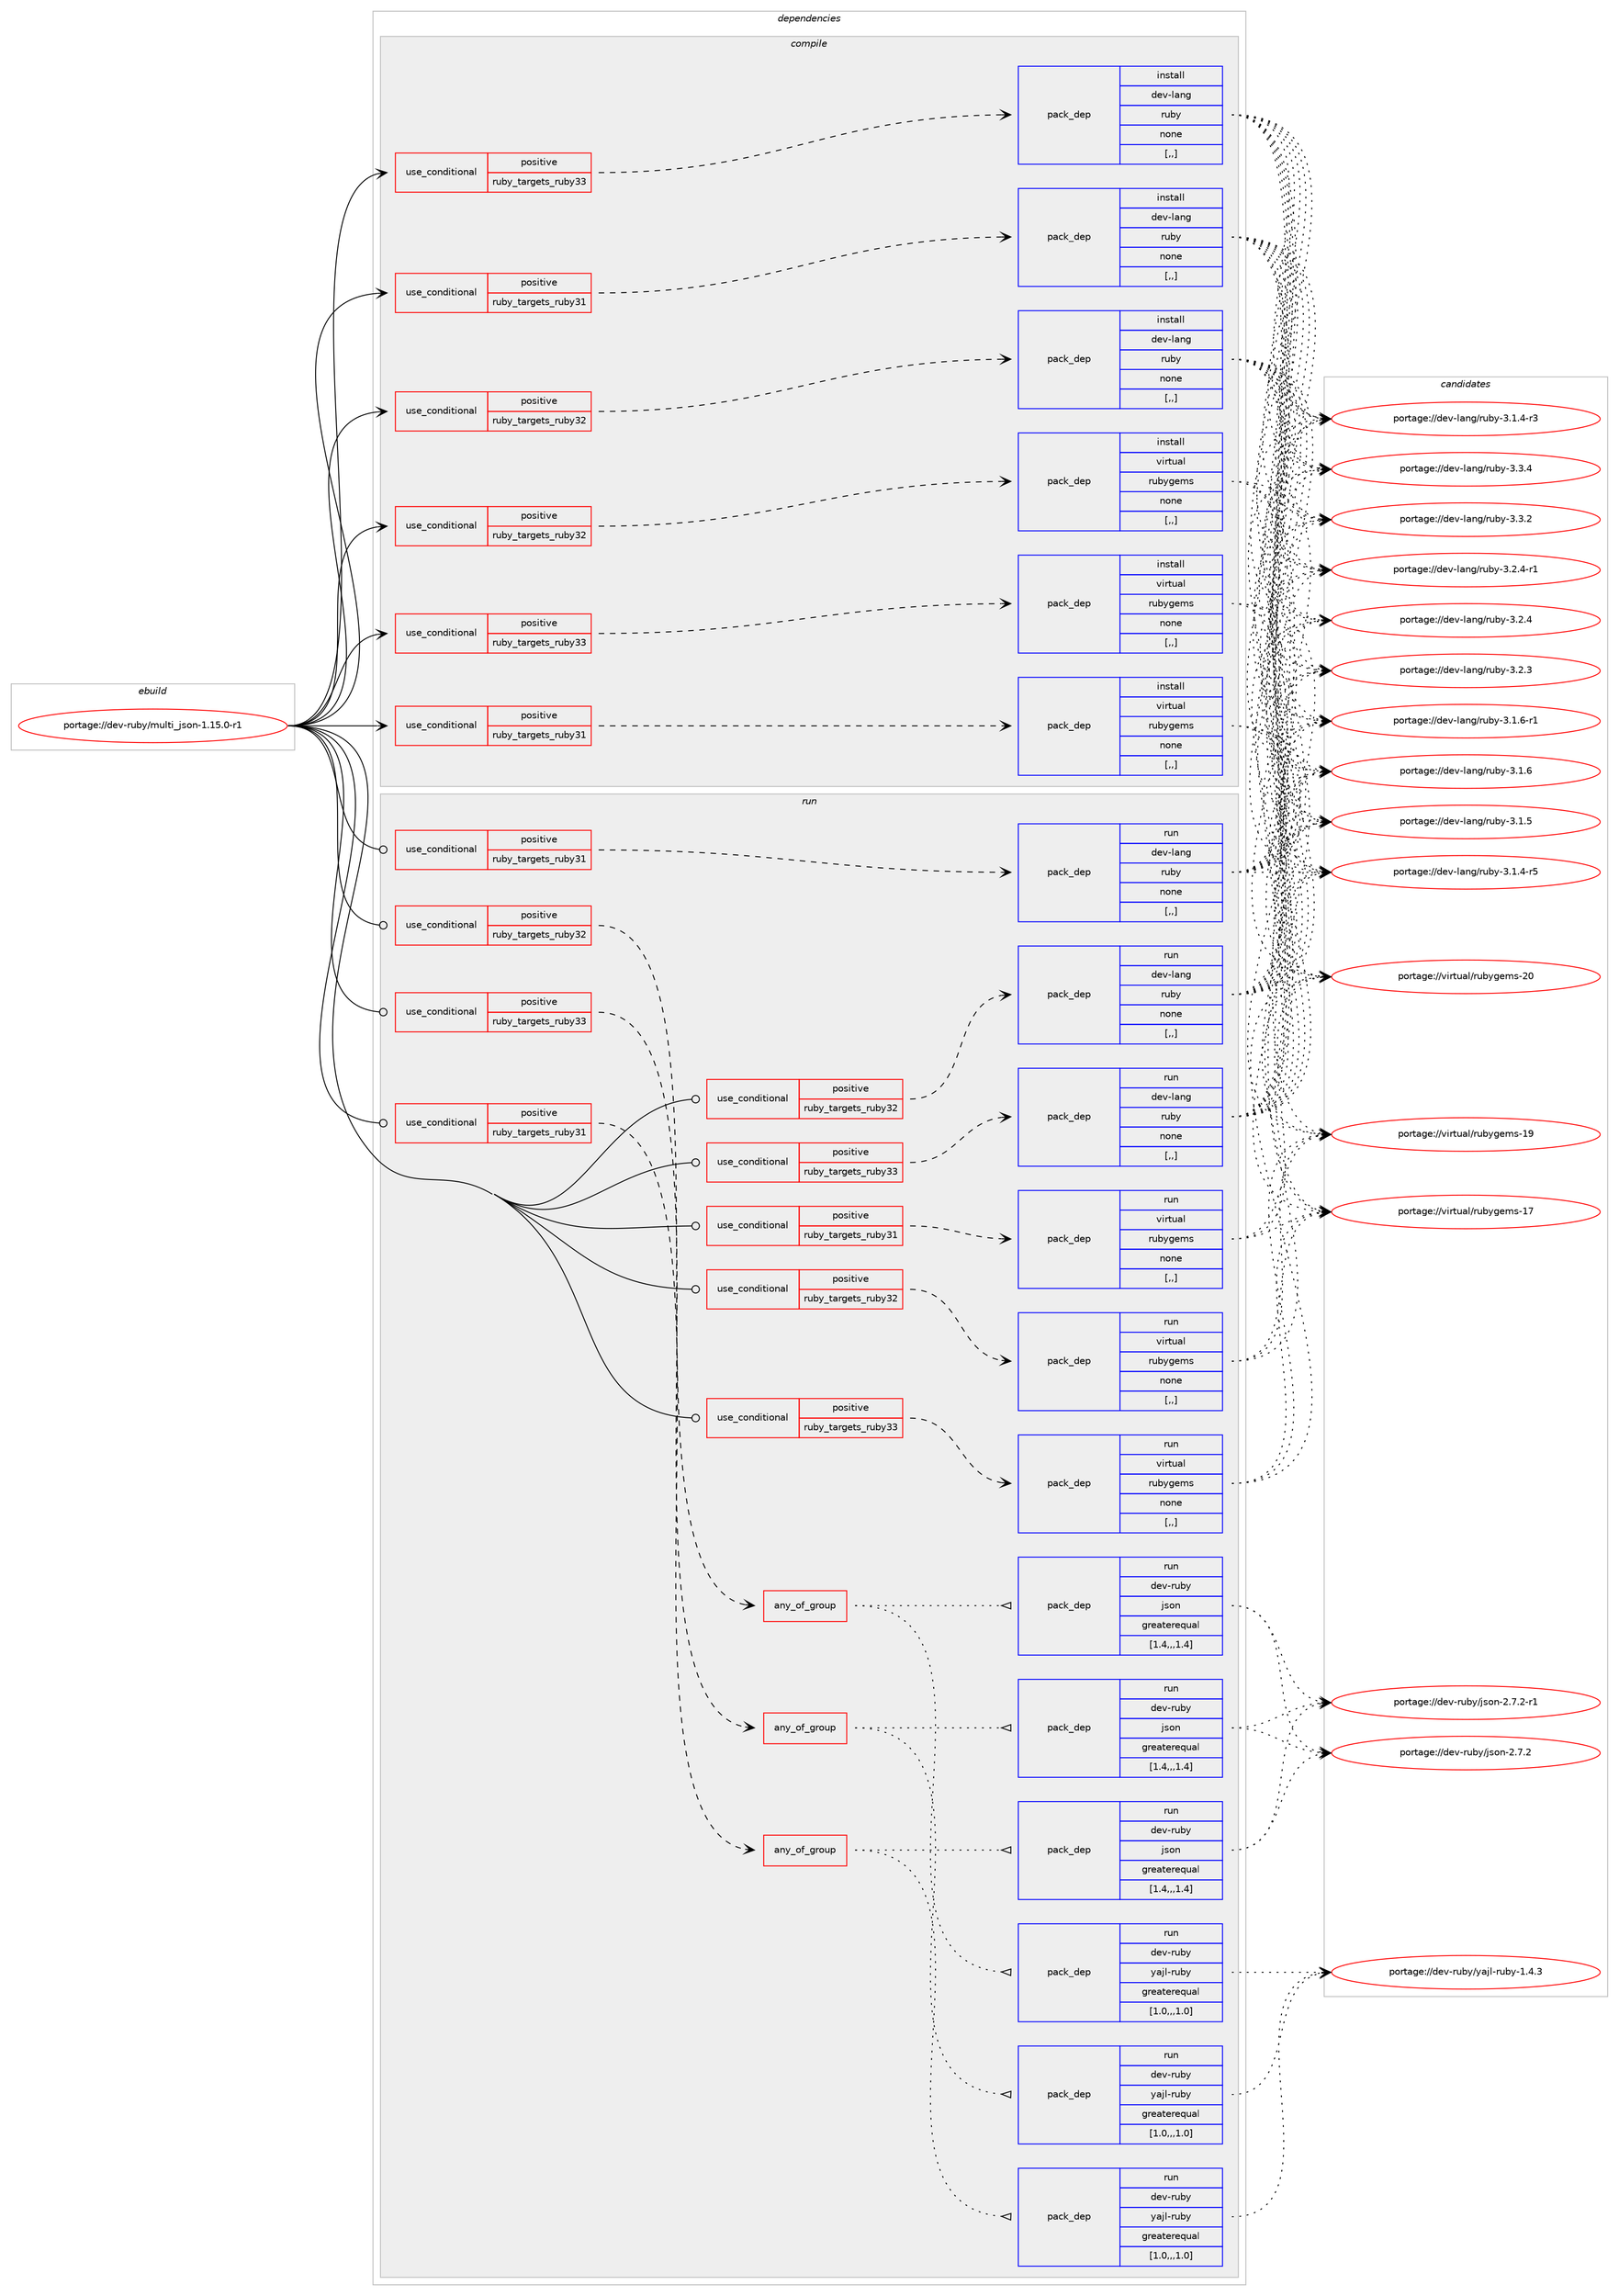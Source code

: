 digraph prolog {

# *************
# Graph options
# *************

newrank=true;
concentrate=true;
compound=true;
graph [rankdir=LR,fontname=Helvetica,fontsize=10,ranksep=1.5];#, ranksep=2.5, nodesep=0.2];
edge  [arrowhead=vee];
node  [fontname=Helvetica,fontsize=10];

# **********
# The ebuild
# **********

subgraph cluster_leftcol {
color=gray;
label=<<i>ebuild</i>>;
id [label="portage://dev-ruby/multi_json-1.15.0-r1", color=red, width=4, href="../dev-ruby/multi_json-1.15.0-r1.svg"];
}

# ****************
# The dependencies
# ****************

subgraph cluster_midcol {
color=gray;
label=<<i>dependencies</i>>;
subgraph cluster_compile {
fillcolor="#eeeeee";
style=filled;
label=<<i>compile</i>>;
subgraph cond51005 {
dependency190662 [label=<<TABLE BORDER="0" CELLBORDER="1" CELLSPACING="0" CELLPADDING="4"><TR><TD ROWSPAN="3" CELLPADDING="10">use_conditional</TD></TR><TR><TD>positive</TD></TR><TR><TD>ruby_targets_ruby31</TD></TR></TABLE>>, shape=none, color=red];
subgraph pack138316 {
dependency190663 [label=<<TABLE BORDER="0" CELLBORDER="1" CELLSPACING="0" CELLPADDING="4" WIDTH="220"><TR><TD ROWSPAN="6" CELLPADDING="30">pack_dep</TD></TR><TR><TD WIDTH="110">install</TD></TR><TR><TD>dev-lang</TD></TR><TR><TD>ruby</TD></TR><TR><TD>none</TD></TR><TR><TD>[,,]</TD></TR></TABLE>>, shape=none, color=blue];
}
dependency190662:e -> dependency190663:w [weight=20,style="dashed",arrowhead="vee"];
}
id:e -> dependency190662:w [weight=20,style="solid",arrowhead="vee"];
subgraph cond51006 {
dependency190664 [label=<<TABLE BORDER="0" CELLBORDER="1" CELLSPACING="0" CELLPADDING="4"><TR><TD ROWSPAN="3" CELLPADDING="10">use_conditional</TD></TR><TR><TD>positive</TD></TR><TR><TD>ruby_targets_ruby31</TD></TR></TABLE>>, shape=none, color=red];
subgraph pack138317 {
dependency190665 [label=<<TABLE BORDER="0" CELLBORDER="1" CELLSPACING="0" CELLPADDING="4" WIDTH="220"><TR><TD ROWSPAN="6" CELLPADDING="30">pack_dep</TD></TR><TR><TD WIDTH="110">install</TD></TR><TR><TD>virtual</TD></TR><TR><TD>rubygems</TD></TR><TR><TD>none</TD></TR><TR><TD>[,,]</TD></TR></TABLE>>, shape=none, color=blue];
}
dependency190664:e -> dependency190665:w [weight=20,style="dashed",arrowhead="vee"];
}
id:e -> dependency190664:w [weight=20,style="solid",arrowhead="vee"];
subgraph cond51007 {
dependency190666 [label=<<TABLE BORDER="0" CELLBORDER="1" CELLSPACING="0" CELLPADDING="4"><TR><TD ROWSPAN="3" CELLPADDING="10">use_conditional</TD></TR><TR><TD>positive</TD></TR><TR><TD>ruby_targets_ruby32</TD></TR></TABLE>>, shape=none, color=red];
subgraph pack138318 {
dependency190667 [label=<<TABLE BORDER="0" CELLBORDER="1" CELLSPACING="0" CELLPADDING="4" WIDTH="220"><TR><TD ROWSPAN="6" CELLPADDING="30">pack_dep</TD></TR><TR><TD WIDTH="110">install</TD></TR><TR><TD>dev-lang</TD></TR><TR><TD>ruby</TD></TR><TR><TD>none</TD></TR><TR><TD>[,,]</TD></TR></TABLE>>, shape=none, color=blue];
}
dependency190666:e -> dependency190667:w [weight=20,style="dashed",arrowhead="vee"];
}
id:e -> dependency190666:w [weight=20,style="solid",arrowhead="vee"];
subgraph cond51008 {
dependency190668 [label=<<TABLE BORDER="0" CELLBORDER="1" CELLSPACING="0" CELLPADDING="4"><TR><TD ROWSPAN="3" CELLPADDING="10">use_conditional</TD></TR><TR><TD>positive</TD></TR><TR><TD>ruby_targets_ruby32</TD></TR></TABLE>>, shape=none, color=red];
subgraph pack138319 {
dependency190669 [label=<<TABLE BORDER="0" CELLBORDER="1" CELLSPACING="0" CELLPADDING="4" WIDTH="220"><TR><TD ROWSPAN="6" CELLPADDING="30">pack_dep</TD></TR><TR><TD WIDTH="110">install</TD></TR><TR><TD>virtual</TD></TR><TR><TD>rubygems</TD></TR><TR><TD>none</TD></TR><TR><TD>[,,]</TD></TR></TABLE>>, shape=none, color=blue];
}
dependency190668:e -> dependency190669:w [weight=20,style="dashed",arrowhead="vee"];
}
id:e -> dependency190668:w [weight=20,style="solid",arrowhead="vee"];
subgraph cond51009 {
dependency190670 [label=<<TABLE BORDER="0" CELLBORDER="1" CELLSPACING="0" CELLPADDING="4"><TR><TD ROWSPAN="3" CELLPADDING="10">use_conditional</TD></TR><TR><TD>positive</TD></TR><TR><TD>ruby_targets_ruby33</TD></TR></TABLE>>, shape=none, color=red];
subgraph pack138320 {
dependency190671 [label=<<TABLE BORDER="0" CELLBORDER="1" CELLSPACING="0" CELLPADDING="4" WIDTH="220"><TR><TD ROWSPAN="6" CELLPADDING="30">pack_dep</TD></TR><TR><TD WIDTH="110">install</TD></TR><TR><TD>dev-lang</TD></TR><TR><TD>ruby</TD></TR><TR><TD>none</TD></TR><TR><TD>[,,]</TD></TR></TABLE>>, shape=none, color=blue];
}
dependency190670:e -> dependency190671:w [weight=20,style="dashed",arrowhead="vee"];
}
id:e -> dependency190670:w [weight=20,style="solid",arrowhead="vee"];
subgraph cond51010 {
dependency190672 [label=<<TABLE BORDER="0" CELLBORDER="1" CELLSPACING="0" CELLPADDING="4"><TR><TD ROWSPAN="3" CELLPADDING="10">use_conditional</TD></TR><TR><TD>positive</TD></TR><TR><TD>ruby_targets_ruby33</TD></TR></TABLE>>, shape=none, color=red];
subgraph pack138321 {
dependency190673 [label=<<TABLE BORDER="0" CELLBORDER="1" CELLSPACING="0" CELLPADDING="4" WIDTH="220"><TR><TD ROWSPAN="6" CELLPADDING="30">pack_dep</TD></TR><TR><TD WIDTH="110">install</TD></TR><TR><TD>virtual</TD></TR><TR><TD>rubygems</TD></TR><TR><TD>none</TD></TR><TR><TD>[,,]</TD></TR></TABLE>>, shape=none, color=blue];
}
dependency190672:e -> dependency190673:w [weight=20,style="dashed",arrowhead="vee"];
}
id:e -> dependency190672:w [weight=20,style="solid",arrowhead="vee"];
}
subgraph cluster_compileandrun {
fillcolor="#eeeeee";
style=filled;
label=<<i>compile and run</i>>;
}
subgraph cluster_run {
fillcolor="#eeeeee";
style=filled;
label=<<i>run</i>>;
subgraph cond51011 {
dependency190674 [label=<<TABLE BORDER="0" CELLBORDER="1" CELLSPACING="0" CELLPADDING="4"><TR><TD ROWSPAN="3" CELLPADDING="10">use_conditional</TD></TR><TR><TD>positive</TD></TR><TR><TD>ruby_targets_ruby31</TD></TR></TABLE>>, shape=none, color=red];
subgraph any1191 {
dependency190675 [label=<<TABLE BORDER="0" CELLBORDER="1" CELLSPACING="0" CELLPADDING="4"><TR><TD CELLPADDING="10">any_of_group</TD></TR></TABLE>>, shape=none, color=red];subgraph pack138322 {
dependency190676 [label=<<TABLE BORDER="0" CELLBORDER="1" CELLSPACING="0" CELLPADDING="4" WIDTH="220"><TR><TD ROWSPAN="6" CELLPADDING="30">pack_dep</TD></TR><TR><TD WIDTH="110">run</TD></TR><TR><TD>dev-ruby</TD></TR><TR><TD>json</TD></TR><TR><TD>greaterequal</TD></TR><TR><TD>[1.4,,,1.4]</TD></TR></TABLE>>, shape=none, color=blue];
}
dependency190675:e -> dependency190676:w [weight=20,style="dotted",arrowhead="oinv"];
subgraph pack138323 {
dependency190677 [label=<<TABLE BORDER="0" CELLBORDER="1" CELLSPACING="0" CELLPADDING="4" WIDTH="220"><TR><TD ROWSPAN="6" CELLPADDING="30">pack_dep</TD></TR><TR><TD WIDTH="110">run</TD></TR><TR><TD>dev-ruby</TD></TR><TR><TD>yajl-ruby</TD></TR><TR><TD>greaterequal</TD></TR><TR><TD>[1.0,,,1.0]</TD></TR></TABLE>>, shape=none, color=blue];
}
dependency190675:e -> dependency190677:w [weight=20,style="dotted",arrowhead="oinv"];
}
dependency190674:e -> dependency190675:w [weight=20,style="dashed",arrowhead="vee"];
}
id:e -> dependency190674:w [weight=20,style="solid",arrowhead="odot"];
subgraph cond51012 {
dependency190678 [label=<<TABLE BORDER="0" CELLBORDER="1" CELLSPACING="0" CELLPADDING="4"><TR><TD ROWSPAN="3" CELLPADDING="10">use_conditional</TD></TR><TR><TD>positive</TD></TR><TR><TD>ruby_targets_ruby31</TD></TR></TABLE>>, shape=none, color=red];
subgraph pack138324 {
dependency190679 [label=<<TABLE BORDER="0" CELLBORDER="1" CELLSPACING="0" CELLPADDING="4" WIDTH="220"><TR><TD ROWSPAN="6" CELLPADDING="30">pack_dep</TD></TR><TR><TD WIDTH="110">run</TD></TR><TR><TD>dev-lang</TD></TR><TR><TD>ruby</TD></TR><TR><TD>none</TD></TR><TR><TD>[,,]</TD></TR></TABLE>>, shape=none, color=blue];
}
dependency190678:e -> dependency190679:w [weight=20,style="dashed",arrowhead="vee"];
}
id:e -> dependency190678:w [weight=20,style="solid",arrowhead="odot"];
subgraph cond51013 {
dependency190680 [label=<<TABLE BORDER="0" CELLBORDER="1" CELLSPACING="0" CELLPADDING="4"><TR><TD ROWSPAN="3" CELLPADDING="10">use_conditional</TD></TR><TR><TD>positive</TD></TR><TR><TD>ruby_targets_ruby31</TD></TR></TABLE>>, shape=none, color=red];
subgraph pack138325 {
dependency190681 [label=<<TABLE BORDER="0" CELLBORDER="1" CELLSPACING="0" CELLPADDING="4" WIDTH="220"><TR><TD ROWSPAN="6" CELLPADDING="30">pack_dep</TD></TR><TR><TD WIDTH="110">run</TD></TR><TR><TD>virtual</TD></TR><TR><TD>rubygems</TD></TR><TR><TD>none</TD></TR><TR><TD>[,,]</TD></TR></TABLE>>, shape=none, color=blue];
}
dependency190680:e -> dependency190681:w [weight=20,style="dashed",arrowhead="vee"];
}
id:e -> dependency190680:w [weight=20,style="solid",arrowhead="odot"];
subgraph cond51014 {
dependency190682 [label=<<TABLE BORDER="0" CELLBORDER="1" CELLSPACING="0" CELLPADDING="4"><TR><TD ROWSPAN="3" CELLPADDING="10">use_conditional</TD></TR><TR><TD>positive</TD></TR><TR><TD>ruby_targets_ruby32</TD></TR></TABLE>>, shape=none, color=red];
subgraph any1192 {
dependency190683 [label=<<TABLE BORDER="0" CELLBORDER="1" CELLSPACING="0" CELLPADDING="4"><TR><TD CELLPADDING="10">any_of_group</TD></TR></TABLE>>, shape=none, color=red];subgraph pack138326 {
dependency190684 [label=<<TABLE BORDER="0" CELLBORDER="1" CELLSPACING="0" CELLPADDING="4" WIDTH="220"><TR><TD ROWSPAN="6" CELLPADDING="30">pack_dep</TD></TR><TR><TD WIDTH="110">run</TD></TR><TR><TD>dev-ruby</TD></TR><TR><TD>json</TD></TR><TR><TD>greaterequal</TD></TR><TR><TD>[1.4,,,1.4]</TD></TR></TABLE>>, shape=none, color=blue];
}
dependency190683:e -> dependency190684:w [weight=20,style="dotted",arrowhead="oinv"];
subgraph pack138327 {
dependency190685 [label=<<TABLE BORDER="0" CELLBORDER="1" CELLSPACING="0" CELLPADDING="4" WIDTH="220"><TR><TD ROWSPAN="6" CELLPADDING="30">pack_dep</TD></TR><TR><TD WIDTH="110">run</TD></TR><TR><TD>dev-ruby</TD></TR><TR><TD>yajl-ruby</TD></TR><TR><TD>greaterequal</TD></TR><TR><TD>[1.0,,,1.0]</TD></TR></TABLE>>, shape=none, color=blue];
}
dependency190683:e -> dependency190685:w [weight=20,style="dotted",arrowhead="oinv"];
}
dependency190682:e -> dependency190683:w [weight=20,style="dashed",arrowhead="vee"];
}
id:e -> dependency190682:w [weight=20,style="solid",arrowhead="odot"];
subgraph cond51015 {
dependency190686 [label=<<TABLE BORDER="0" CELLBORDER="1" CELLSPACING="0" CELLPADDING="4"><TR><TD ROWSPAN="3" CELLPADDING="10">use_conditional</TD></TR><TR><TD>positive</TD></TR><TR><TD>ruby_targets_ruby32</TD></TR></TABLE>>, shape=none, color=red];
subgraph pack138328 {
dependency190687 [label=<<TABLE BORDER="0" CELLBORDER="1" CELLSPACING="0" CELLPADDING="4" WIDTH="220"><TR><TD ROWSPAN="6" CELLPADDING="30">pack_dep</TD></TR><TR><TD WIDTH="110">run</TD></TR><TR><TD>dev-lang</TD></TR><TR><TD>ruby</TD></TR><TR><TD>none</TD></TR><TR><TD>[,,]</TD></TR></TABLE>>, shape=none, color=blue];
}
dependency190686:e -> dependency190687:w [weight=20,style="dashed",arrowhead="vee"];
}
id:e -> dependency190686:w [weight=20,style="solid",arrowhead="odot"];
subgraph cond51016 {
dependency190688 [label=<<TABLE BORDER="0" CELLBORDER="1" CELLSPACING="0" CELLPADDING="4"><TR><TD ROWSPAN="3" CELLPADDING="10">use_conditional</TD></TR><TR><TD>positive</TD></TR><TR><TD>ruby_targets_ruby32</TD></TR></TABLE>>, shape=none, color=red];
subgraph pack138329 {
dependency190689 [label=<<TABLE BORDER="0" CELLBORDER="1" CELLSPACING="0" CELLPADDING="4" WIDTH="220"><TR><TD ROWSPAN="6" CELLPADDING="30">pack_dep</TD></TR><TR><TD WIDTH="110">run</TD></TR><TR><TD>virtual</TD></TR><TR><TD>rubygems</TD></TR><TR><TD>none</TD></TR><TR><TD>[,,]</TD></TR></TABLE>>, shape=none, color=blue];
}
dependency190688:e -> dependency190689:w [weight=20,style="dashed",arrowhead="vee"];
}
id:e -> dependency190688:w [weight=20,style="solid",arrowhead="odot"];
subgraph cond51017 {
dependency190690 [label=<<TABLE BORDER="0" CELLBORDER="1" CELLSPACING="0" CELLPADDING="4"><TR><TD ROWSPAN="3" CELLPADDING="10">use_conditional</TD></TR><TR><TD>positive</TD></TR><TR><TD>ruby_targets_ruby33</TD></TR></TABLE>>, shape=none, color=red];
subgraph any1193 {
dependency190691 [label=<<TABLE BORDER="0" CELLBORDER="1" CELLSPACING="0" CELLPADDING="4"><TR><TD CELLPADDING="10">any_of_group</TD></TR></TABLE>>, shape=none, color=red];subgraph pack138330 {
dependency190692 [label=<<TABLE BORDER="0" CELLBORDER="1" CELLSPACING="0" CELLPADDING="4" WIDTH="220"><TR><TD ROWSPAN="6" CELLPADDING="30">pack_dep</TD></TR><TR><TD WIDTH="110">run</TD></TR><TR><TD>dev-ruby</TD></TR><TR><TD>json</TD></TR><TR><TD>greaterequal</TD></TR><TR><TD>[1.4,,,1.4]</TD></TR></TABLE>>, shape=none, color=blue];
}
dependency190691:e -> dependency190692:w [weight=20,style="dotted",arrowhead="oinv"];
subgraph pack138331 {
dependency190693 [label=<<TABLE BORDER="0" CELLBORDER="1" CELLSPACING="0" CELLPADDING="4" WIDTH="220"><TR><TD ROWSPAN="6" CELLPADDING="30">pack_dep</TD></TR><TR><TD WIDTH="110">run</TD></TR><TR><TD>dev-ruby</TD></TR><TR><TD>yajl-ruby</TD></TR><TR><TD>greaterequal</TD></TR><TR><TD>[1.0,,,1.0]</TD></TR></TABLE>>, shape=none, color=blue];
}
dependency190691:e -> dependency190693:w [weight=20,style="dotted",arrowhead="oinv"];
}
dependency190690:e -> dependency190691:w [weight=20,style="dashed",arrowhead="vee"];
}
id:e -> dependency190690:w [weight=20,style="solid",arrowhead="odot"];
subgraph cond51018 {
dependency190694 [label=<<TABLE BORDER="0" CELLBORDER="1" CELLSPACING="0" CELLPADDING="4"><TR><TD ROWSPAN="3" CELLPADDING="10">use_conditional</TD></TR><TR><TD>positive</TD></TR><TR><TD>ruby_targets_ruby33</TD></TR></TABLE>>, shape=none, color=red];
subgraph pack138332 {
dependency190695 [label=<<TABLE BORDER="0" CELLBORDER="1" CELLSPACING="0" CELLPADDING="4" WIDTH="220"><TR><TD ROWSPAN="6" CELLPADDING="30">pack_dep</TD></TR><TR><TD WIDTH="110">run</TD></TR><TR><TD>dev-lang</TD></TR><TR><TD>ruby</TD></TR><TR><TD>none</TD></TR><TR><TD>[,,]</TD></TR></TABLE>>, shape=none, color=blue];
}
dependency190694:e -> dependency190695:w [weight=20,style="dashed",arrowhead="vee"];
}
id:e -> dependency190694:w [weight=20,style="solid",arrowhead="odot"];
subgraph cond51019 {
dependency190696 [label=<<TABLE BORDER="0" CELLBORDER="1" CELLSPACING="0" CELLPADDING="4"><TR><TD ROWSPAN="3" CELLPADDING="10">use_conditional</TD></TR><TR><TD>positive</TD></TR><TR><TD>ruby_targets_ruby33</TD></TR></TABLE>>, shape=none, color=red];
subgraph pack138333 {
dependency190697 [label=<<TABLE BORDER="0" CELLBORDER="1" CELLSPACING="0" CELLPADDING="4" WIDTH="220"><TR><TD ROWSPAN="6" CELLPADDING="30">pack_dep</TD></TR><TR><TD WIDTH="110">run</TD></TR><TR><TD>virtual</TD></TR><TR><TD>rubygems</TD></TR><TR><TD>none</TD></TR><TR><TD>[,,]</TD></TR></TABLE>>, shape=none, color=blue];
}
dependency190696:e -> dependency190697:w [weight=20,style="dashed",arrowhead="vee"];
}
id:e -> dependency190696:w [weight=20,style="solid",arrowhead="odot"];
}
}

# **************
# The candidates
# **************

subgraph cluster_choices {
rank=same;
color=gray;
label=<<i>candidates</i>>;

subgraph choice138316 {
color=black;
nodesep=1;
choice10010111845108971101034711411798121455146514652 [label="portage://dev-lang/ruby-3.3.4", color=red, width=4,href="../dev-lang/ruby-3.3.4.svg"];
choice10010111845108971101034711411798121455146514650 [label="portage://dev-lang/ruby-3.3.2", color=red, width=4,href="../dev-lang/ruby-3.3.2.svg"];
choice100101118451089711010347114117981214551465046524511449 [label="portage://dev-lang/ruby-3.2.4-r1", color=red, width=4,href="../dev-lang/ruby-3.2.4-r1.svg"];
choice10010111845108971101034711411798121455146504652 [label="portage://dev-lang/ruby-3.2.4", color=red, width=4,href="../dev-lang/ruby-3.2.4.svg"];
choice10010111845108971101034711411798121455146504651 [label="portage://dev-lang/ruby-3.2.3", color=red, width=4,href="../dev-lang/ruby-3.2.3.svg"];
choice100101118451089711010347114117981214551464946544511449 [label="portage://dev-lang/ruby-3.1.6-r1", color=red, width=4,href="../dev-lang/ruby-3.1.6-r1.svg"];
choice10010111845108971101034711411798121455146494654 [label="portage://dev-lang/ruby-3.1.6", color=red, width=4,href="../dev-lang/ruby-3.1.6.svg"];
choice10010111845108971101034711411798121455146494653 [label="portage://dev-lang/ruby-3.1.5", color=red, width=4,href="../dev-lang/ruby-3.1.5.svg"];
choice100101118451089711010347114117981214551464946524511453 [label="portage://dev-lang/ruby-3.1.4-r5", color=red, width=4,href="../dev-lang/ruby-3.1.4-r5.svg"];
choice100101118451089711010347114117981214551464946524511451 [label="portage://dev-lang/ruby-3.1.4-r3", color=red, width=4,href="../dev-lang/ruby-3.1.4-r3.svg"];
dependency190663:e -> choice10010111845108971101034711411798121455146514652:w [style=dotted,weight="100"];
dependency190663:e -> choice10010111845108971101034711411798121455146514650:w [style=dotted,weight="100"];
dependency190663:e -> choice100101118451089711010347114117981214551465046524511449:w [style=dotted,weight="100"];
dependency190663:e -> choice10010111845108971101034711411798121455146504652:w [style=dotted,weight="100"];
dependency190663:e -> choice10010111845108971101034711411798121455146504651:w [style=dotted,weight="100"];
dependency190663:e -> choice100101118451089711010347114117981214551464946544511449:w [style=dotted,weight="100"];
dependency190663:e -> choice10010111845108971101034711411798121455146494654:w [style=dotted,weight="100"];
dependency190663:e -> choice10010111845108971101034711411798121455146494653:w [style=dotted,weight="100"];
dependency190663:e -> choice100101118451089711010347114117981214551464946524511453:w [style=dotted,weight="100"];
dependency190663:e -> choice100101118451089711010347114117981214551464946524511451:w [style=dotted,weight="100"];
}
subgraph choice138317 {
color=black;
nodesep=1;
choice118105114116117971084711411798121103101109115455048 [label="portage://virtual/rubygems-20", color=red, width=4,href="../virtual/rubygems-20.svg"];
choice118105114116117971084711411798121103101109115454957 [label="portage://virtual/rubygems-19", color=red, width=4,href="../virtual/rubygems-19.svg"];
choice118105114116117971084711411798121103101109115454955 [label="portage://virtual/rubygems-17", color=red, width=4,href="../virtual/rubygems-17.svg"];
dependency190665:e -> choice118105114116117971084711411798121103101109115455048:w [style=dotted,weight="100"];
dependency190665:e -> choice118105114116117971084711411798121103101109115454957:w [style=dotted,weight="100"];
dependency190665:e -> choice118105114116117971084711411798121103101109115454955:w [style=dotted,weight="100"];
}
subgraph choice138318 {
color=black;
nodesep=1;
choice10010111845108971101034711411798121455146514652 [label="portage://dev-lang/ruby-3.3.4", color=red, width=4,href="../dev-lang/ruby-3.3.4.svg"];
choice10010111845108971101034711411798121455146514650 [label="portage://dev-lang/ruby-3.3.2", color=red, width=4,href="../dev-lang/ruby-3.3.2.svg"];
choice100101118451089711010347114117981214551465046524511449 [label="portage://dev-lang/ruby-3.2.4-r1", color=red, width=4,href="../dev-lang/ruby-3.2.4-r1.svg"];
choice10010111845108971101034711411798121455146504652 [label="portage://dev-lang/ruby-3.2.4", color=red, width=4,href="../dev-lang/ruby-3.2.4.svg"];
choice10010111845108971101034711411798121455146504651 [label="portage://dev-lang/ruby-3.2.3", color=red, width=4,href="../dev-lang/ruby-3.2.3.svg"];
choice100101118451089711010347114117981214551464946544511449 [label="portage://dev-lang/ruby-3.1.6-r1", color=red, width=4,href="../dev-lang/ruby-3.1.6-r1.svg"];
choice10010111845108971101034711411798121455146494654 [label="portage://dev-lang/ruby-3.1.6", color=red, width=4,href="../dev-lang/ruby-3.1.6.svg"];
choice10010111845108971101034711411798121455146494653 [label="portage://dev-lang/ruby-3.1.5", color=red, width=4,href="../dev-lang/ruby-3.1.5.svg"];
choice100101118451089711010347114117981214551464946524511453 [label="portage://dev-lang/ruby-3.1.4-r5", color=red, width=4,href="../dev-lang/ruby-3.1.4-r5.svg"];
choice100101118451089711010347114117981214551464946524511451 [label="portage://dev-lang/ruby-3.1.4-r3", color=red, width=4,href="../dev-lang/ruby-3.1.4-r3.svg"];
dependency190667:e -> choice10010111845108971101034711411798121455146514652:w [style=dotted,weight="100"];
dependency190667:e -> choice10010111845108971101034711411798121455146514650:w [style=dotted,weight="100"];
dependency190667:e -> choice100101118451089711010347114117981214551465046524511449:w [style=dotted,weight="100"];
dependency190667:e -> choice10010111845108971101034711411798121455146504652:w [style=dotted,weight="100"];
dependency190667:e -> choice10010111845108971101034711411798121455146504651:w [style=dotted,weight="100"];
dependency190667:e -> choice100101118451089711010347114117981214551464946544511449:w [style=dotted,weight="100"];
dependency190667:e -> choice10010111845108971101034711411798121455146494654:w [style=dotted,weight="100"];
dependency190667:e -> choice10010111845108971101034711411798121455146494653:w [style=dotted,weight="100"];
dependency190667:e -> choice100101118451089711010347114117981214551464946524511453:w [style=dotted,weight="100"];
dependency190667:e -> choice100101118451089711010347114117981214551464946524511451:w [style=dotted,weight="100"];
}
subgraph choice138319 {
color=black;
nodesep=1;
choice118105114116117971084711411798121103101109115455048 [label="portage://virtual/rubygems-20", color=red, width=4,href="../virtual/rubygems-20.svg"];
choice118105114116117971084711411798121103101109115454957 [label="portage://virtual/rubygems-19", color=red, width=4,href="../virtual/rubygems-19.svg"];
choice118105114116117971084711411798121103101109115454955 [label="portage://virtual/rubygems-17", color=red, width=4,href="../virtual/rubygems-17.svg"];
dependency190669:e -> choice118105114116117971084711411798121103101109115455048:w [style=dotted,weight="100"];
dependency190669:e -> choice118105114116117971084711411798121103101109115454957:w [style=dotted,weight="100"];
dependency190669:e -> choice118105114116117971084711411798121103101109115454955:w [style=dotted,weight="100"];
}
subgraph choice138320 {
color=black;
nodesep=1;
choice10010111845108971101034711411798121455146514652 [label="portage://dev-lang/ruby-3.3.4", color=red, width=4,href="../dev-lang/ruby-3.3.4.svg"];
choice10010111845108971101034711411798121455146514650 [label="portage://dev-lang/ruby-3.3.2", color=red, width=4,href="../dev-lang/ruby-3.3.2.svg"];
choice100101118451089711010347114117981214551465046524511449 [label="portage://dev-lang/ruby-3.2.4-r1", color=red, width=4,href="../dev-lang/ruby-3.2.4-r1.svg"];
choice10010111845108971101034711411798121455146504652 [label="portage://dev-lang/ruby-3.2.4", color=red, width=4,href="../dev-lang/ruby-3.2.4.svg"];
choice10010111845108971101034711411798121455146504651 [label="portage://dev-lang/ruby-3.2.3", color=red, width=4,href="../dev-lang/ruby-3.2.3.svg"];
choice100101118451089711010347114117981214551464946544511449 [label="portage://dev-lang/ruby-3.1.6-r1", color=red, width=4,href="../dev-lang/ruby-3.1.6-r1.svg"];
choice10010111845108971101034711411798121455146494654 [label="portage://dev-lang/ruby-3.1.6", color=red, width=4,href="../dev-lang/ruby-3.1.6.svg"];
choice10010111845108971101034711411798121455146494653 [label="portage://dev-lang/ruby-3.1.5", color=red, width=4,href="../dev-lang/ruby-3.1.5.svg"];
choice100101118451089711010347114117981214551464946524511453 [label="portage://dev-lang/ruby-3.1.4-r5", color=red, width=4,href="../dev-lang/ruby-3.1.4-r5.svg"];
choice100101118451089711010347114117981214551464946524511451 [label="portage://dev-lang/ruby-3.1.4-r3", color=red, width=4,href="../dev-lang/ruby-3.1.4-r3.svg"];
dependency190671:e -> choice10010111845108971101034711411798121455146514652:w [style=dotted,weight="100"];
dependency190671:e -> choice10010111845108971101034711411798121455146514650:w [style=dotted,weight="100"];
dependency190671:e -> choice100101118451089711010347114117981214551465046524511449:w [style=dotted,weight="100"];
dependency190671:e -> choice10010111845108971101034711411798121455146504652:w [style=dotted,weight="100"];
dependency190671:e -> choice10010111845108971101034711411798121455146504651:w [style=dotted,weight="100"];
dependency190671:e -> choice100101118451089711010347114117981214551464946544511449:w [style=dotted,weight="100"];
dependency190671:e -> choice10010111845108971101034711411798121455146494654:w [style=dotted,weight="100"];
dependency190671:e -> choice10010111845108971101034711411798121455146494653:w [style=dotted,weight="100"];
dependency190671:e -> choice100101118451089711010347114117981214551464946524511453:w [style=dotted,weight="100"];
dependency190671:e -> choice100101118451089711010347114117981214551464946524511451:w [style=dotted,weight="100"];
}
subgraph choice138321 {
color=black;
nodesep=1;
choice118105114116117971084711411798121103101109115455048 [label="portage://virtual/rubygems-20", color=red, width=4,href="../virtual/rubygems-20.svg"];
choice118105114116117971084711411798121103101109115454957 [label="portage://virtual/rubygems-19", color=red, width=4,href="../virtual/rubygems-19.svg"];
choice118105114116117971084711411798121103101109115454955 [label="portage://virtual/rubygems-17", color=red, width=4,href="../virtual/rubygems-17.svg"];
dependency190673:e -> choice118105114116117971084711411798121103101109115455048:w [style=dotted,weight="100"];
dependency190673:e -> choice118105114116117971084711411798121103101109115454957:w [style=dotted,weight="100"];
dependency190673:e -> choice118105114116117971084711411798121103101109115454955:w [style=dotted,weight="100"];
}
subgraph choice138322 {
color=black;
nodesep=1;
choice1001011184511411798121471061151111104550465546504511449 [label="portage://dev-ruby/json-2.7.2-r1", color=red, width=4,href="../dev-ruby/json-2.7.2-r1.svg"];
choice100101118451141179812147106115111110455046554650 [label="portage://dev-ruby/json-2.7.2", color=red, width=4,href="../dev-ruby/json-2.7.2.svg"];
dependency190676:e -> choice1001011184511411798121471061151111104550465546504511449:w [style=dotted,weight="100"];
dependency190676:e -> choice100101118451141179812147106115111110455046554650:w [style=dotted,weight="100"];
}
subgraph choice138323 {
color=black;
nodesep=1;
choice100101118451141179812147121971061084511411798121454946524651 [label="portage://dev-ruby/yajl-ruby-1.4.3", color=red, width=4,href="../dev-ruby/yajl-ruby-1.4.3.svg"];
dependency190677:e -> choice100101118451141179812147121971061084511411798121454946524651:w [style=dotted,weight="100"];
}
subgraph choice138324 {
color=black;
nodesep=1;
choice10010111845108971101034711411798121455146514652 [label="portage://dev-lang/ruby-3.3.4", color=red, width=4,href="../dev-lang/ruby-3.3.4.svg"];
choice10010111845108971101034711411798121455146514650 [label="portage://dev-lang/ruby-3.3.2", color=red, width=4,href="../dev-lang/ruby-3.3.2.svg"];
choice100101118451089711010347114117981214551465046524511449 [label="portage://dev-lang/ruby-3.2.4-r1", color=red, width=4,href="../dev-lang/ruby-3.2.4-r1.svg"];
choice10010111845108971101034711411798121455146504652 [label="portage://dev-lang/ruby-3.2.4", color=red, width=4,href="../dev-lang/ruby-3.2.4.svg"];
choice10010111845108971101034711411798121455146504651 [label="portage://dev-lang/ruby-3.2.3", color=red, width=4,href="../dev-lang/ruby-3.2.3.svg"];
choice100101118451089711010347114117981214551464946544511449 [label="portage://dev-lang/ruby-3.1.6-r1", color=red, width=4,href="../dev-lang/ruby-3.1.6-r1.svg"];
choice10010111845108971101034711411798121455146494654 [label="portage://dev-lang/ruby-3.1.6", color=red, width=4,href="../dev-lang/ruby-3.1.6.svg"];
choice10010111845108971101034711411798121455146494653 [label="portage://dev-lang/ruby-3.1.5", color=red, width=4,href="../dev-lang/ruby-3.1.5.svg"];
choice100101118451089711010347114117981214551464946524511453 [label="portage://dev-lang/ruby-3.1.4-r5", color=red, width=4,href="../dev-lang/ruby-3.1.4-r5.svg"];
choice100101118451089711010347114117981214551464946524511451 [label="portage://dev-lang/ruby-3.1.4-r3", color=red, width=4,href="../dev-lang/ruby-3.1.4-r3.svg"];
dependency190679:e -> choice10010111845108971101034711411798121455146514652:w [style=dotted,weight="100"];
dependency190679:e -> choice10010111845108971101034711411798121455146514650:w [style=dotted,weight="100"];
dependency190679:e -> choice100101118451089711010347114117981214551465046524511449:w [style=dotted,weight="100"];
dependency190679:e -> choice10010111845108971101034711411798121455146504652:w [style=dotted,weight="100"];
dependency190679:e -> choice10010111845108971101034711411798121455146504651:w [style=dotted,weight="100"];
dependency190679:e -> choice100101118451089711010347114117981214551464946544511449:w [style=dotted,weight="100"];
dependency190679:e -> choice10010111845108971101034711411798121455146494654:w [style=dotted,weight="100"];
dependency190679:e -> choice10010111845108971101034711411798121455146494653:w [style=dotted,weight="100"];
dependency190679:e -> choice100101118451089711010347114117981214551464946524511453:w [style=dotted,weight="100"];
dependency190679:e -> choice100101118451089711010347114117981214551464946524511451:w [style=dotted,weight="100"];
}
subgraph choice138325 {
color=black;
nodesep=1;
choice118105114116117971084711411798121103101109115455048 [label="portage://virtual/rubygems-20", color=red, width=4,href="../virtual/rubygems-20.svg"];
choice118105114116117971084711411798121103101109115454957 [label="portage://virtual/rubygems-19", color=red, width=4,href="../virtual/rubygems-19.svg"];
choice118105114116117971084711411798121103101109115454955 [label="portage://virtual/rubygems-17", color=red, width=4,href="../virtual/rubygems-17.svg"];
dependency190681:e -> choice118105114116117971084711411798121103101109115455048:w [style=dotted,weight="100"];
dependency190681:e -> choice118105114116117971084711411798121103101109115454957:w [style=dotted,weight="100"];
dependency190681:e -> choice118105114116117971084711411798121103101109115454955:w [style=dotted,weight="100"];
}
subgraph choice138326 {
color=black;
nodesep=1;
choice1001011184511411798121471061151111104550465546504511449 [label="portage://dev-ruby/json-2.7.2-r1", color=red, width=4,href="../dev-ruby/json-2.7.2-r1.svg"];
choice100101118451141179812147106115111110455046554650 [label="portage://dev-ruby/json-2.7.2", color=red, width=4,href="../dev-ruby/json-2.7.2.svg"];
dependency190684:e -> choice1001011184511411798121471061151111104550465546504511449:w [style=dotted,weight="100"];
dependency190684:e -> choice100101118451141179812147106115111110455046554650:w [style=dotted,weight="100"];
}
subgraph choice138327 {
color=black;
nodesep=1;
choice100101118451141179812147121971061084511411798121454946524651 [label="portage://dev-ruby/yajl-ruby-1.4.3", color=red, width=4,href="../dev-ruby/yajl-ruby-1.4.3.svg"];
dependency190685:e -> choice100101118451141179812147121971061084511411798121454946524651:w [style=dotted,weight="100"];
}
subgraph choice138328 {
color=black;
nodesep=1;
choice10010111845108971101034711411798121455146514652 [label="portage://dev-lang/ruby-3.3.4", color=red, width=4,href="../dev-lang/ruby-3.3.4.svg"];
choice10010111845108971101034711411798121455146514650 [label="portage://dev-lang/ruby-3.3.2", color=red, width=4,href="../dev-lang/ruby-3.3.2.svg"];
choice100101118451089711010347114117981214551465046524511449 [label="portage://dev-lang/ruby-3.2.4-r1", color=red, width=4,href="../dev-lang/ruby-3.2.4-r1.svg"];
choice10010111845108971101034711411798121455146504652 [label="portage://dev-lang/ruby-3.2.4", color=red, width=4,href="../dev-lang/ruby-3.2.4.svg"];
choice10010111845108971101034711411798121455146504651 [label="portage://dev-lang/ruby-3.2.3", color=red, width=4,href="../dev-lang/ruby-3.2.3.svg"];
choice100101118451089711010347114117981214551464946544511449 [label="portage://dev-lang/ruby-3.1.6-r1", color=red, width=4,href="../dev-lang/ruby-3.1.6-r1.svg"];
choice10010111845108971101034711411798121455146494654 [label="portage://dev-lang/ruby-3.1.6", color=red, width=4,href="../dev-lang/ruby-3.1.6.svg"];
choice10010111845108971101034711411798121455146494653 [label="portage://dev-lang/ruby-3.1.5", color=red, width=4,href="../dev-lang/ruby-3.1.5.svg"];
choice100101118451089711010347114117981214551464946524511453 [label="portage://dev-lang/ruby-3.1.4-r5", color=red, width=4,href="../dev-lang/ruby-3.1.4-r5.svg"];
choice100101118451089711010347114117981214551464946524511451 [label="portage://dev-lang/ruby-3.1.4-r3", color=red, width=4,href="../dev-lang/ruby-3.1.4-r3.svg"];
dependency190687:e -> choice10010111845108971101034711411798121455146514652:w [style=dotted,weight="100"];
dependency190687:e -> choice10010111845108971101034711411798121455146514650:w [style=dotted,weight="100"];
dependency190687:e -> choice100101118451089711010347114117981214551465046524511449:w [style=dotted,weight="100"];
dependency190687:e -> choice10010111845108971101034711411798121455146504652:w [style=dotted,weight="100"];
dependency190687:e -> choice10010111845108971101034711411798121455146504651:w [style=dotted,weight="100"];
dependency190687:e -> choice100101118451089711010347114117981214551464946544511449:w [style=dotted,weight="100"];
dependency190687:e -> choice10010111845108971101034711411798121455146494654:w [style=dotted,weight="100"];
dependency190687:e -> choice10010111845108971101034711411798121455146494653:w [style=dotted,weight="100"];
dependency190687:e -> choice100101118451089711010347114117981214551464946524511453:w [style=dotted,weight="100"];
dependency190687:e -> choice100101118451089711010347114117981214551464946524511451:w [style=dotted,weight="100"];
}
subgraph choice138329 {
color=black;
nodesep=1;
choice118105114116117971084711411798121103101109115455048 [label="portage://virtual/rubygems-20", color=red, width=4,href="../virtual/rubygems-20.svg"];
choice118105114116117971084711411798121103101109115454957 [label="portage://virtual/rubygems-19", color=red, width=4,href="../virtual/rubygems-19.svg"];
choice118105114116117971084711411798121103101109115454955 [label="portage://virtual/rubygems-17", color=red, width=4,href="../virtual/rubygems-17.svg"];
dependency190689:e -> choice118105114116117971084711411798121103101109115455048:w [style=dotted,weight="100"];
dependency190689:e -> choice118105114116117971084711411798121103101109115454957:w [style=dotted,weight="100"];
dependency190689:e -> choice118105114116117971084711411798121103101109115454955:w [style=dotted,weight="100"];
}
subgraph choice138330 {
color=black;
nodesep=1;
choice1001011184511411798121471061151111104550465546504511449 [label="portage://dev-ruby/json-2.7.2-r1", color=red, width=4,href="../dev-ruby/json-2.7.2-r1.svg"];
choice100101118451141179812147106115111110455046554650 [label="portage://dev-ruby/json-2.7.2", color=red, width=4,href="../dev-ruby/json-2.7.2.svg"];
dependency190692:e -> choice1001011184511411798121471061151111104550465546504511449:w [style=dotted,weight="100"];
dependency190692:e -> choice100101118451141179812147106115111110455046554650:w [style=dotted,weight="100"];
}
subgraph choice138331 {
color=black;
nodesep=1;
choice100101118451141179812147121971061084511411798121454946524651 [label="portage://dev-ruby/yajl-ruby-1.4.3", color=red, width=4,href="../dev-ruby/yajl-ruby-1.4.3.svg"];
dependency190693:e -> choice100101118451141179812147121971061084511411798121454946524651:w [style=dotted,weight="100"];
}
subgraph choice138332 {
color=black;
nodesep=1;
choice10010111845108971101034711411798121455146514652 [label="portage://dev-lang/ruby-3.3.4", color=red, width=4,href="../dev-lang/ruby-3.3.4.svg"];
choice10010111845108971101034711411798121455146514650 [label="portage://dev-lang/ruby-3.3.2", color=red, width=4,href="../dev-lang/ruby-3.3.2.svg"];
choice100101118451089711010347114117981214551465046524511449 [label="portage://dev-lang/ruby-3.2.4-r1", color=red, width=4,href="../dev-lang/ruby-3.2.4-r1.svg"];
choice10010111845108971101034711411798121455146504652 [label="portage://dev-lang/ruby-3.2.4", color=red, width=4,href="../dev-lang/ruby-3.2.4.svg"];
choice10010111845108971101034711411798121455146504651 [label="portage://dev-lang/ruby-3.2.3", color=red, width=4,href="../dev-lang/ruby-3.2.3.svg"];
choice100101118451089711010347114117981214551464946544511449 [label="portage://dev-lang/ruby-3.1.6-r1", color=red, width=4,href="../dev-lang/ruby-3.1.6-r1.svg"];
choice10010111845108971101034711411798121455146494654 [label="portage://dev-lang/ruby-3.1.6", color=red, width=4,href="../dev-lang/ruby-3.1.6.svg"];
choice10010111845108971101034711411798121455146494653 [label="portage://dev-lang/ruby-3.1.5", color=red, width=4,href="../dev-lang/ruby-3.1.5.svg"];
choice100101118451089711010347114117981214551464946524511453 [label="portage://dev-lang/ruby-3.1.4-r5", color=red, width=4,href="../dev-lang/ruby-3.1.4-r5.svg"];
choice100101118451089711010347114117981214551464946524511451 [label="portage://dev-lang/ruby-3.1.4-r3", color=red, width=4,href="../dev-lang/ruby-3.1.4-r3.svg"];
dependency190695:e -> choice10010111845108971101034711411798121455146514652:w [style=dotted,weight="100"];
dependency190695:e -> choice10010111845108971101034711411798121455146514650:w [style=dotted,weight="100"];
dependency190695:e -> choice100101118451089711010347114117981214551465046524511449:w [style=dotted,weight="100"];
dependency190695:e -> choice10010111845108971101034711411798121455146504652:w [style=dotted,weight="100"];
dependency190695:e -> choice10010111845108971101034711411798121455146504651:w [style=dotted,weight="100"];
dependency190695:e -> choice100101118451089711010347114117981214551464946544511449:w [style=dotted,weight="100"];
dependency190695:e -> choice10010111845108971101034711411798121455146494654:w [style=dotted,weight="100"];
dependency190695:e -> choice10010111845108971101034711411798121455146494653:w [style=dotted,weight="100"];
dependency190695:e -> choice100101118451089711010347114117981214551464946524511453:w [style=dotted,weight="100"];
dependency190695:e -> choice100101118451089711010347114117981214551464946524511451:w [style=dotted,weight="100"];
}
subgraph choice138333 {
color=black;
nodesep=1;
choice118105114116117971084711411798121103101109115455048 [label="portage://virtual/rubygems-20", color=red, width=4,href="../virtual/rubygems-20.svg"];
choice118105114116117971084711411798121103101109115454957 [label="portage://virtual/rubygems-19", color=red, width=4,href="../virtual/rubygems-19.svg"];
choice118105114116117971084711411798121103101109115454955 [label="portage://virtual/rubygems-17", color=red, width=4,href="../virtual/rubygems-17.svg"];
dependency190697:e -> choice118105114116117971084711411798121103101109115455048:w [style=dotted,weight="100"];
dependency190697:e -> choice118105114116117971084711411798121103101109115454957:w [style=dotted,weight="100"];
dependency190697:e -> choice118105114116117971084711411798121103101109115454955:w [style=dotted,weight="100"];
}
}

}
